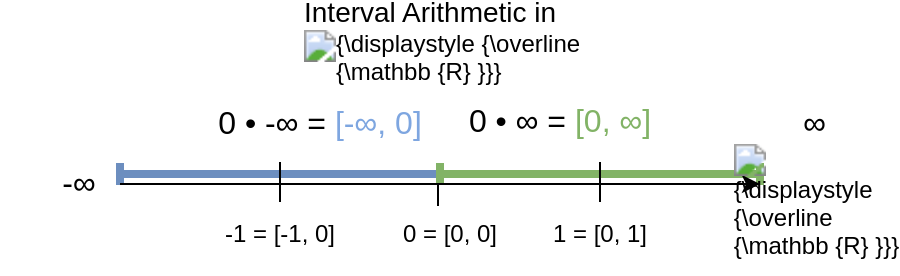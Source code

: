 <mxfile version="24.4.8" type="device">
  <diagram name="Seite-1" id="JglpVuhKJZ4LjeI_iKhf">
    <mxGraphModel dx="1101" dy="824" grid="1" gridSize="10" guides="1" tooltips="1" connect="1" arrows="1" fold="1" page="1" pageScale="1" pageWidth="827" pageHeight="1169" math="0" shadow="0">
      <root>
        <mxCell id="0" />
        <mxCell id="1" parent="0" />
        <mxCell id="3gL_nudtShwooV-kC84F-1" value="" style="endArrow=none;html=1;rounded=0;" parent="1" edge="1">
          <mxGeometry width="50" height="50" relative="1" as="geometry">
            <mxPoint x="319" y="211" as="sourcePoint" />
            <mxPoint x="319" y="191" as="targetPoint" />
          </mxGeometry>
        </mxCell>
        <mxCell id="n_2wwA2RKwXqwCLpqcgT-5" value="" style="endArrow=baseDash;html=1;rounded=0;startArrow=baseDash;startFill=0;endFill=0;fillColor=#dae8fc;strokeColor=#6c8ebf;strokeWidth=4;" parent="1" edge="1">
          <mxGeometry width="50" height="50" relative="1" as="geometry">
            <mxPoint x="160" y="195" as="sourcePoint" />
            <mxPoint x="320" y="195" as="targetPoint" />
          </mxGeometry>
        </mxCell>
        <mxCell id="n_2wwA2RKwXqwCLpqcgT-6" value="" style="endArrow=baseDash;html=1;rounded=0;startArrow=baseDash;startFill=0;endFill=0;fillColor=#d5e8d4;strokeColor=#82b366;strokeWidth=4;" parent="1" edge="1">
          <mxGeometry width="50" height="50" relative="1" as="geometry">
            <mxPoint x="320" y="195" as="sourcePoint" />
            <mxPoint x="480" y="195" as="targetPoint" />
          </mxGeometry>
        </mxCell>
        <mxCell id="-zu-WaUTnJdsrZC2qm7--1" value="" style="endArrow=classic;html=1;rounded=0;" parent="1" edge="1">
          <mxGeometry width="50" height="50" relative="1" as="geometry">
            <mxPoint x="160" y="200" as="sourcePoint" />
            <mxPoint x="480" y="200" as="targetPoint" />
          </mxGeometry>
        </mxCell>
        <mxCell id="-zu-WaUTnJdsrZC2qm7--13" value="&lt;span style=&quot;font-size: 14px;&quot;&gt;Interval Arithmetic in&amp;nbsp;&lt;/span&gt;&lt;span class=&quot;mwe-math-element&quot;&gt;&lt;span style=&quot;display: none;&quot; class=&quot;mwe-math-mathml-inline mwe-math-mathml-a11y&quot;&gt;&lt;math xmlns=&quot;http://www.w3.org/1998/Math/MathML&quot;&gt;&lt;br/&gt;  &lt;br/&gt;    &lt;mrow class=&quot;MJX-TeXAtom-ORD&quot;&gt;&lt;br/&gt;      &lt;mstyle scriptlevel=&quot;0&quot; displaystyle=&quot;true&quot;&gt;&lt;br/&gt;        &lt;mrow class=&quot;MJX-TeXAtom-ORD&quot;&gt;&lt;br/&gt;          &lt;mover&gt;&lt;br/&gt;            &lt;mrow class=&quot;MJX-TeXAtom-ORD&quot;&gt;&lt;br/&gt;              &lt;mi mathvariant=&quot;double-struck&quot;&gt;R&lt;/mi&gt;&lt;br/&gt;            &lt;/mrow&gt;&lt;br/&gt;            &lt;mo accent=&quot;false&quot;&gt;¯&lt;/mo&gt;&lt;br/&gt;          &lt;/mover&gt;&lt;br/&gt;        &lt;/mrow&gt;&lt;br/&gt;      &lt;/mstyle&gt;&lt;br/&gt;    &lt;/mrow&gt;&lt;br/&gt;    &lt;br/&gt;  &lt;br/&gt;&lt;/math&gt;&lt;/span&gt;&lt;img alt=&quot;{\displaystyle {\overline {\mathbb {R} }}}&quot; style=&quot;vertical-align: -0.338ex; width:1.793ex; height:3.009ex;&quot; aria-hidden=&quot;true&quot; class=&quot;mwe-math-fallback-image-inline mw-invert skin-invert&quot; src=&quot;https://wikimedia.org/api/rest_v1/media/math/render/svg/c62ecdf73d36e9d05a018732fd5f51db73d0c55b&quot;&gt;&lt;/span&gt;" style="text;html=1;align=left;verticalAlign=middle;whiteSpace=wrap;rounded=0;" parent="1" vertex="1">
          <mxGeometry x="250" y="108" width="150" height="40" as="geometry" />
        </mxCell>
        <mxCell id="n_2wwA2RKwXqwCLpqcgT-3" value="&lt;font style=&quot;font-size: 16px;&quot;&gt;&lt;font style=&quot;font-size: 16px;&quot;&gt;0&amp;nbsp;&lt;span style=&quot;background-color: initial;&quot;&gt;•&amp;nbsp;&lt;/span&gt;∞ =&amp;nbsp;&lt;/font&gt;&lt;font style=&quot;font-size: 16px;&quot; color=&quot;#82b366&quot;&gt;[0,&amp;nbsp;∞]&lt;/font&gt;&lt;/font&gt;" style="text;html=1;align=center;verticalAlign=middle;whiteSpace=wrap;rounded=0;" parent="1" vertex="1">
          <mxGeometry x="320" y="148" width="120" height="40" as="geometry" />
        </mxCell>
        <mxCell id="n_2wwA2RKwXqwCLpqcgT-4" value="&lt;font style=&quot;font-size: 16px;&quot;&gt;&lt;font style=&quot;font-size: 16px;&quot;&gt;0&amp;nbsp;&lt;span style=&quot;background-color: initial;&quot;&gt;• -&lt;/span&gt;∞ =&amp;nbsp;&lt;/font&gt;&lt;font style=&quot;font-size: 16px;&quot; color=&quot;#7ea6e0&quot;&gt;[-∞, 0]&lt;/font&gt;&lt;/font&gt;" style="text;html=1;align=center;verticalAlign=middle;whiteSpace=wrap;rounded=0;" parent="1" vertex="1">
          <mxGeometry x="200" y="149" width="120" height="40" as="geometry" />
        </mxCell>
        <mxCell id="n_2wwA2RKwXqwCLpqcgT-7" value="&lt;font style=&quot;font-size: 16px;&quot;&gt;∞&amp;nbsp;&lt;/font&gt;&lt;img style=&quot;text-align: left; vertical-align: -0.338ex; width: 1.793ex; height: 3.009ex;&quot; alt=&quot;{\displaystyle {\overline {\mathbb {R} }}}&quot; aria-hidden=&quot;true&quot; class=&quot;mwe-math-fallback-image-inline mw-invert skin-invert&quot; src=&quot;https://wikimedia.org/api/rest_v1/media/math/render/svg/c62ecdf73d36e9d05a018732fd5f51db73d0c55b&quot;&gt;" style="text;html=1;align=center;verticalAlign=middle;whiteSpace=wrap;rounded=0;" parent="1" vertex="1">
          <mxGeometry x="470" y="179" width="79" height="40" as="geometry" />
        </mxCell>
        <mxCell id="3gL_nudtShwooV-kC84F-2" value="" style="endArrow=none;html=1;rounded=0;" parent="1" edge="1">
          <mxGeometry width="50" height="50" relative="1" as="geometry">
            <mxPoint x="400" y="209" as="sourcePoint" />
            <mxPoint x="400" y="189" as="targetPoint" />
          </mxGeometry>
        </mxCell>
        <mxCell id="3gL_nudtShwooV-kC84F-3" value="&lt;font style=&quot;font-size: 16px;&quot;&gt;-∞&lt;/font&gt;" style="text;html=1;align=center;verticalAlign=middle;whiteSpace=wrap;rounded=0;" parent="1" vertex="1">
          <mxGeometry x="100" y="179" width="79" height="40" as="geometry" />
        </mxCell>
        <mxCell id="3gL_nudtShwooV-kC84F-8" value="" style="endArrow=none;html=1;rounded=0;" parent="1" edge="1">
          <mxGeometry width="50" height="50" relative="1" as="geometry">
            <mxPoint x="240" y="209" as="sourcePoint" />
            <mxPoint x="240" y="189" as="targetPoint" />
          </mxGeometry>
        </mxCell>
        <mxCell id="3gL_nudtShwooV-kC84F-9" value="&lt;font style=&quot;font-size: 12px;&quot;&gt;&lt;font style=&quot;font-size: 12px;&quot;&gt;0&amp;nbsp;=&amp;nbsp;&lt;/font&gt;[0,&amp;nbsp;0]&lt;/font&gt;" style="text;html=1;align=center;verticalAlign=middle;whiteSpace=wrap;rounded=0;" parent="1" vertex="1">
          <mxGeometry x="285" y="205" width="80" height="40" as="geometry" />
        </mxCell>
        <mxCell id="3gL_nudtShwooV-kC84F-10" value="&lt;font style=&quot;font-size: 12px;&quot;&gt;&lt;font style=&quot;font-size: 12px;&quot;&gt;1 =&amp;nbsp;&lt;/font&gt;[0, 1]&lt;/font&gt;" style="text;html=1;align=center;verticalAlign=middle;whiteSpace=wrap;rounded=0;" parent="1" vertex="1">
          <mxGeometry x="360" y="205" width="80" height="40" as="geometry" />
        </mxCell>
        <mxCell id="3gL_nudtShwooV-kC84F-11" value="&lt;font style=&quot;font-size: 12px;&quot;&gt;&lt;font style=&quot;font-size: 12px;&quot;&gt;-1 =&amp;nbsp;&lt;/font&gt;[-1, 0]&lt;/font&gt;" style="text;html=1;align=center;verticalAlign=middle;whiteSpace=wrap;rounded=0;" parent="1" vertex="1">
          <mxGeometry x="200" y="205" width="80" height="40" as="geometry" />
        </mxCell>
      </root>
    </mxGraphModel>
  </diagram>
</mxfile>

